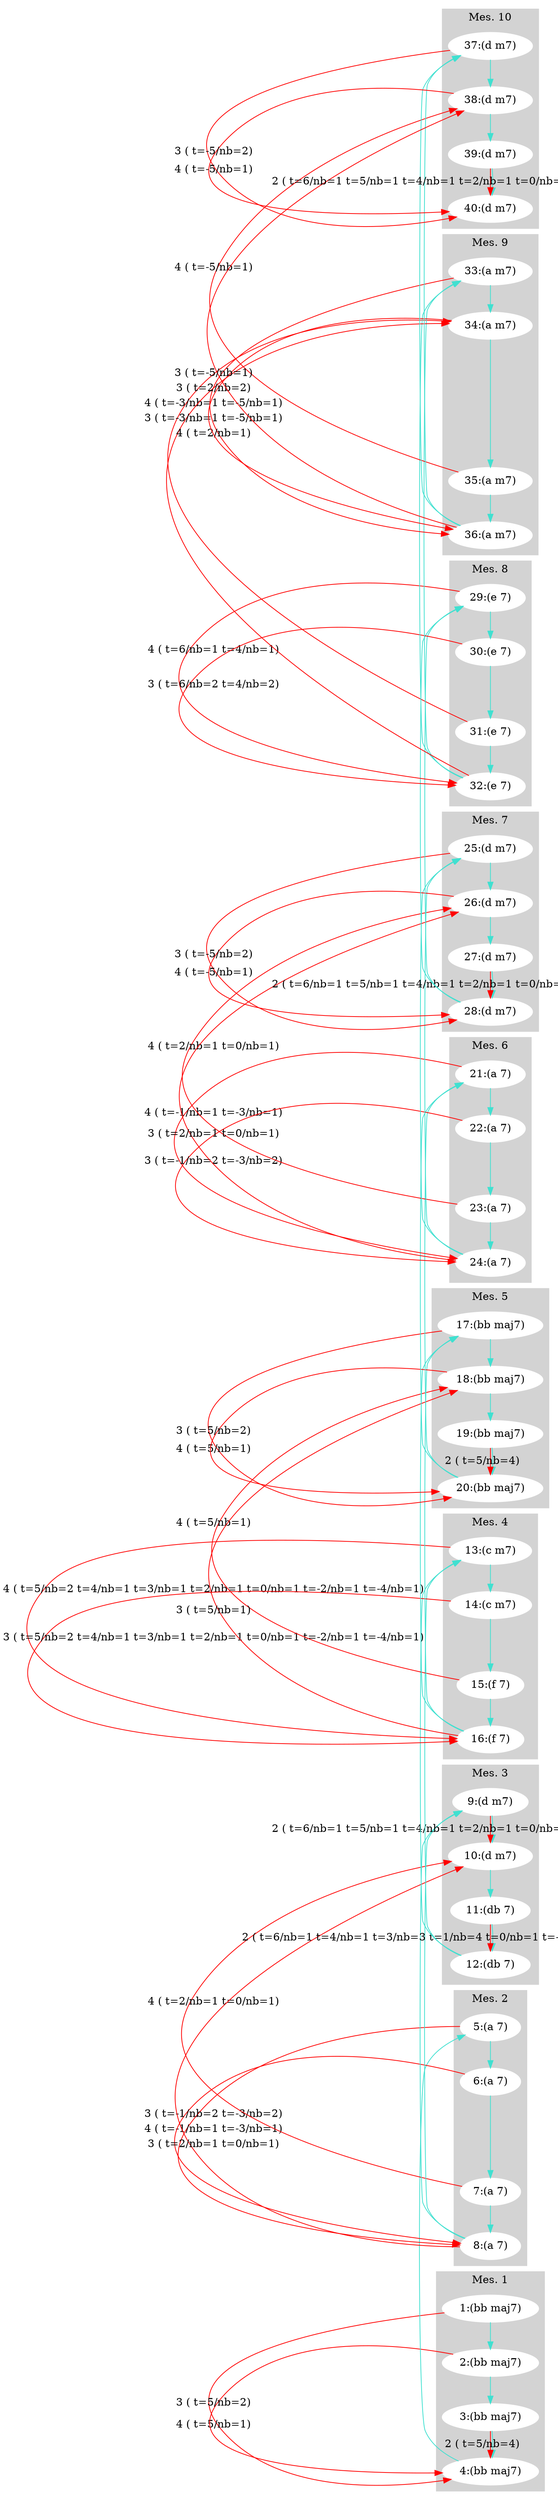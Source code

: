 digraph G { 
rankdir=LR 
subgraph cluster0 {
node [style=filled,color=white];
style=filled;
color=lightgrey;
"1:(bb maj7)"; 
"2:(bb maj7)"; 
"3:(bb maj7)"; 
"4:(bb maj7)"; 
label = "Mes. 1"
}
subgraph cluster4 {
node [style=filled,color=white];
style=filled;
color=lightgrey;
"5:(a 7)"; 
"6:(a 7)"; 
"7:(a 7)"; 
"8:(a 7)"; 
label = "Mes. 2"
}
subgraph cluster8 {
node [style=filled,color=white];
style=filled;
color=lightgrey;
"9:(d m7)"; 
"10:(d m7)"; 
"11:(db 7)"; 
"12:(db 7)"; 
label = "Mes. 3"
}
subgraph cluster12 {
node [style=filled,color=white];
style=filled;
color=lightgrey;
"13:(c m7)"; 
"14:(c m7)"; 
"15:(f 7)"; 
"16:(f 7)"; 
label = "Mes. 4"
}
subgraph cluster16 {
node [style=filled,color=white];
style=filled;
color=lightgrey;
"17:(bb maj7)"; 
"18:(bb maj7)"; 
"19:(bb maj7)"; 
"20:(bb maj7)"; 
label = "Mes. 5"
}
subgraph cluster20 {
node [style=filled,color=white];
style=filled;
color=lightgrey;
"21:(a 7)"; 
"22:(a 7)"; 
"23:(a 7)"; 
"24:(a 7)"; 
label = "Mes. 6"
}
subgraph cluster24 {
node [style=filled,color=white];
style=filled;
color=lightgrey;
"25:(d m7)"; 
"26:(d m7)"; 
"27:(d m7)"; 
"28:(d m7)"; 
label = "Mes. 7"
}
subgraph cluster28 {
node [style=filled,color=white];
style=filled;
color=lightgrey;
"29:(e 7)"; 
"30:(e 7)"; 
"31:(e 7)"; 
"32:(e 7)"; 
label = "Mes. 8"
}
subgraph cluster32 {
node [style=filled,color=white];
style=filled;
color=lightgrey;
"33:(a m7)"; 
"34:(a m7)"; 
"35:(a m7)"; 
"36:(a m7)"; 
label = "Mes. 9"
}
subgraph cluster36 {
node [style=filled,color=white];
style=filled;
color=lightgrey;
"37:(d m7)"; 
"38:(d m7)"; 
"39:(d m7)"; 
"40:(d m7)"; 
label = "Mes. 10"
}
"1:(bb maj7)" -> "2:(bb maj7)" [color="turquoise", constraint=false];
"2:(bb maj7)" -> "3:(bb maj7)" [color="turquoise", constraint=false];
"3:(bb maj7)" -> "4:(bb maj7)" [color="turquoise", constraint=false];
"4:(bb maj7)" -> "5:(a 7)" [color="turquoise", constraint=false];
"5:(a 7)" -> "6:(a 7)" [color="turquoise", constraint=false];
"6:(a 7)" -> "7:(a 7)" [color="turquoise", constraint=false];
"7:(a 7)" -> "8:(a 7)" [color="turquoise", constraint=false];
"8:(a 7)" -> "9:(d m7)" [color="turquoise", constraint=false];
"9:(d m7)" -> "10:(d m7)" [color="turquoise", constraint=false];
"10:(d m7)" -> "11:(db 7)" [color="turquoise", constraint=false];
"11:(db 7)" -> "12:(db 7)" [color="turquoise", constraint=false];
"12:(db 7)" -> "13:(c m7)" [color="turquoise", constraint=false];
"13:(c m7)" -> "14:(c m7)" [color="turquoise", constraint=false];
"14:(c m7)" -> "15:(f 7)" [color="turquoise", constraint=false];
"15:(f 7)" -> "16:(f 7)" [color="turquoise", constraint=false];
"16:(f 7)" -> "17:(bb maj7)" [color="turquoise", constraint=false];
"17:(bb maj7)" -> "18:(bb maj7)" [color="turquoise", constraint=false];
"18:(bb maj7)" -> "19:(bb maj7)" [color="turquoise", constraint=false];
"19:(bb maj7)" -> "20:(bb maj7)" [color="turquoise", constraint=false];
"20:(bb maj7)" -> "21:(a 7)" [color="turquoise", constraint=false];
"21:(a 7)" -> "22:(a 7)" [color="turquoise", constraint=false];
"22:(a 7)" -> "23:(a 7)" [color="turquoise", constraint=false];
"23:(a 7)" -> "24:(a 7)" [color="turquoise", constraint=false];
"24:(a 7)" -> "25:(d m7)" [color="turquoise", constraint=false];
"25:(d m7)" -> "26:(d m7)" [color="turquoise", constraint=false];
"26:(d m7)" -> "27:(d m7)" [color="turquoise", constraint=false];
"27:(d m7)" -> "28:(d m7)" [color="turquoise", constraint=false];
"28:(d m7)" -> "29:(e 7)" [color="turquoise", constraint=false];
"29:(e 7)" -> "30:(e 7)" [color="turquoise", constraint=false];
"30:(e 7)" -> "31:(e 7)" [color="turquoise", constraint=false];
"31:(e 7)" -> "32:(e 7)" [color="turquoise", constraint=false];
"32:(e 7)" -> "33:(a m7)" [color="turquoise", constraint=false];
"33:(a m7)" -> "34:(a m7)" [color="turquoise", constraint=false];
"34:(a m7)" -> "35:(a m7)" [color="turquoise", constraint=false];
"35:(a m7)" -> "36:(a m7)" [color="turquoise", constraint=false];
"36:(a m7)" -> "37:(d m7)" [color="turquoise", constraint=false];
"37:(d m7)" -> "38:(d m7)" [color="turquoise", constraint=false];
"38:(d m7)" -> "39:(d m7)" [color="turquoise", constraint=false];
"39:(d m7)" -> "40:(d m7)" [color="turquoise", constraint=false];
"1:(bb maj7)" -> "4:(bb maj7)" [label="4 ( t=5/nb=1)" , color="red", constraint=false, width=0.5];
"2:(bb maj7)" -> "4:(bb maj7)" [label="3 ( t=5/nb=2)" , color="red", constraint=false, width=1.0];
"3:(bb maj7)" -> "4:(bb maj7)" [label="2 ( t=5/nb=4)" , color="red", constraint=false, width=2.0];
"5:(a 7)" -> "8:(a 7)" [label="4 ( t=-1/nb=1 t=-3/nb=1)" , color="red", constraint=false, width=1.0];
"6:(a 7)" -> "8:(a 7)" [label="3 ( t=-1/nb=2 t=-3/nb=2)" , color="red", constraint=false, width=2.0];
"7:(a 7)" -> "10:(d m7)" [label="4 ( t=2/nb=1 t=0/nb=1)" , color="red", constraint=false, width=1.0];
"8:(a 7)" -> "10:(d m7)" [label="3 ( t=2/nb=1 t=0/nb=1)" , color="red", constraint=false, width=1.0];
"9:(d m7)" -> "10:(d m7)" [label="2 ( t=6/nb=1 t=5/nb=1 t=4/nb=1 t=2/nb=1 t=0/nb=2 t=-2/nb=1 t=-5/nb=4)" , color="red", constraint=false, width=5.5];
"11:(db 7)" -> "12:(db 7)" [label="2 ( t=6/nb=1 t=4/nb=1 t=3/nb=3 t=1/nb=4 t=0/nb=1 t=-1/nb=1 t=-2/nb=1 t=-4/nb=1)" , color="red", constraint=false, width=6.5];
"13:(c m7)" -> "16:(f 7)" [label="4 ( t=5/nb=2 t=4/nb=1 t=3/nb=1 t=2/nb=1 t=0/nb=1 t=-2/nb=1 t=-4/nb=1)" , color="red", constraint=false, width=4.0];
"14:(c m7)" -> "16:(f 7)" [label="3 ( t=5/nb=2 t=4/nb=1 t=3/nb=1 t=2/nb=1 t=0/nb=1 t=-2/nb=1 t=-4/nb=1)" , color="red", constraint=false, width=4.0];
"15:(f 7)" -> "18:(bb maj7)" [label="4 ( t=5/nb=1)" , color="red", constraint=false, width=0.5];
"16:(f 7)" -> "18:(bb maj7)" [label="3 ( t=5/nb=1)" , color="red", constraint=false, width=0.5];
"17:(bb maj7)" -> "20:(bb maj7)" [label="4 ( t=5/nb=1)" , color="red", constraint=false, width=0.5];
"18:(bb maj7)" -> "20:(bb maj7)" [label="3 ( t=5/nb=2)" , color="red", constraint=false, width=1.0];
"19:(bb maj7)" -> "20:(bb maj7)" [label="2 ( t=5/nb=4)" , color="red", constraint=false, width=2.0];
"21:(a 7)" -> "24:(a 7)" [label="4 ( t=-1/nb=1 t=-3/nb=1)" , color="red", constraint=false, width=1.0];
"22:(a 7)" -> "24:(a 7)" [label="3 ( t=-1/nb=2 t=-3/nb=2)" , color="red", constraint=false, width=2.0];
"23:(a 7)" -> "26:(d m7)" [label="4 ( t=2/nb=1 t=0/nb=1)" , color="red", constraint=false, width=1.0];
"24:(a 7)" -> "26:(d m7)" [label="3 ( t=2/nb=1 t=0/nb=1)" , color="red", constraint=false, width=1.0];
"25:(d m7)" -> "28:(d m7)" [label="4 ( t=-5/nb=1)" , color="red", constraint=false, width=0.5];
"26:(d m7)" -> "28:(d m7)" [label="3 ( t=-5/nb=2)" , color="red", constraint=false, width=1.0];
"27:(d m7)" -> "28:(d m7)" [label="2 ( t=6/nb=1 t=5/nb=1 t=4/nb=1 t=2/nb=1 t=0/nb=2 t=-2/nb=1 t=-5/nb=4)" , color="red", constraint=false, width=5.5];
"29:(e 7)" -> "32:(e 7)" [label="4 ( t=6/nb=1 t=4/nb=1)" , color="red", constraint=false, width=1.0];
"30:(e 7)" -> "32:(e 7)" [label="3 ( t=6/nb=2 t=4/nb=2)" , color="red", constraint=false, width=2.0];
"31:(e 7)" -> "34:(a m7)" [label="4 ( t=-3/nb=1 t=-5/nb=1)" , color="red", constraint=false, width=1.0];
"32:(e 7)" -> "34:(a m7)" [label="3 ( t=-3/nb=1 t=-5/nb=1)" , color="red", constraint=false, width=1.0];
"33:(a m7)" -> "36:(a m7)" [label="4 ( t=2/nb=1)" , color="red", constraint=false, width=0.5];
"34:(a m7)" -> "36:(a m7)" [label="3 ( t=2/nb=2)" , color="red", constraint=false, width=1.0];
"35:(a m7)" -> "38:(d m7)" [label="4 ( t=-5/nb=1)" , color="red", constraint=false, width=0.5];
"36:(a m7)" -> "38:(d m7)" [label="3 ( t=-5/nb=1)" , color="red", constraint=false, width=0.5];
"37:(d m7)" -> "40:(d m7)" [label="4 ( t=-5/nb=1)" , color="red", constraint=false, width=0.5];
"38:(d m7)" -> "40:(d m7)" [label="3 ( t=-5/nb=2)" , color="red", constraint=false, width=1.0];
"39:(d m7)" -> "40:(d m7)" [label="2 ( t=6/nb=1 t=5/nb=1 t=4/nb=1 t=2/nb=1 t=0/nb=2 t=-2/nb=1 t=-5/nb=4)" , color="red", constraint=false, width=5.5];
}